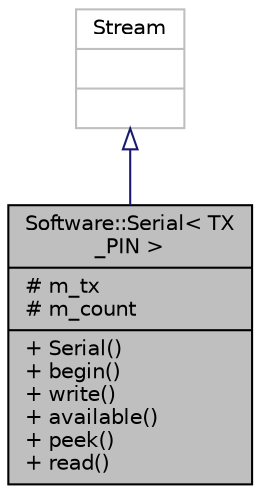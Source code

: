 digraph "Software::Serial&lt; TX_PIN &gt;"
{
  edge [fontname="Helvetica",fontsize="10",labelfontname="Helvetica",labelfontsize="10"];
  node [fontname="Helvetica",fontsize="10",shape=record];
  Node1 [label="{Software::Serial\< TX\l_PIN \>\n|# m_tx\l# m_count\l|+ Serial()\l+ begin()\l+ write()\l+ available()\l+ peek()\l+ read()\l}",height=0.2,width=0.4,color="black", fillcolor="grey75", style="filled", fontcolor="black"];
  Node2 -> Node1 [dir="back",color="midnightblue",fontsize="10",style="solid",arrowtail="onormal",fontname="Helvetica"];
  Node2 [label="{Stream\n||}",height=0.2,width=0.4,color="grey75", fillcolor="white", style="filled"];
}
